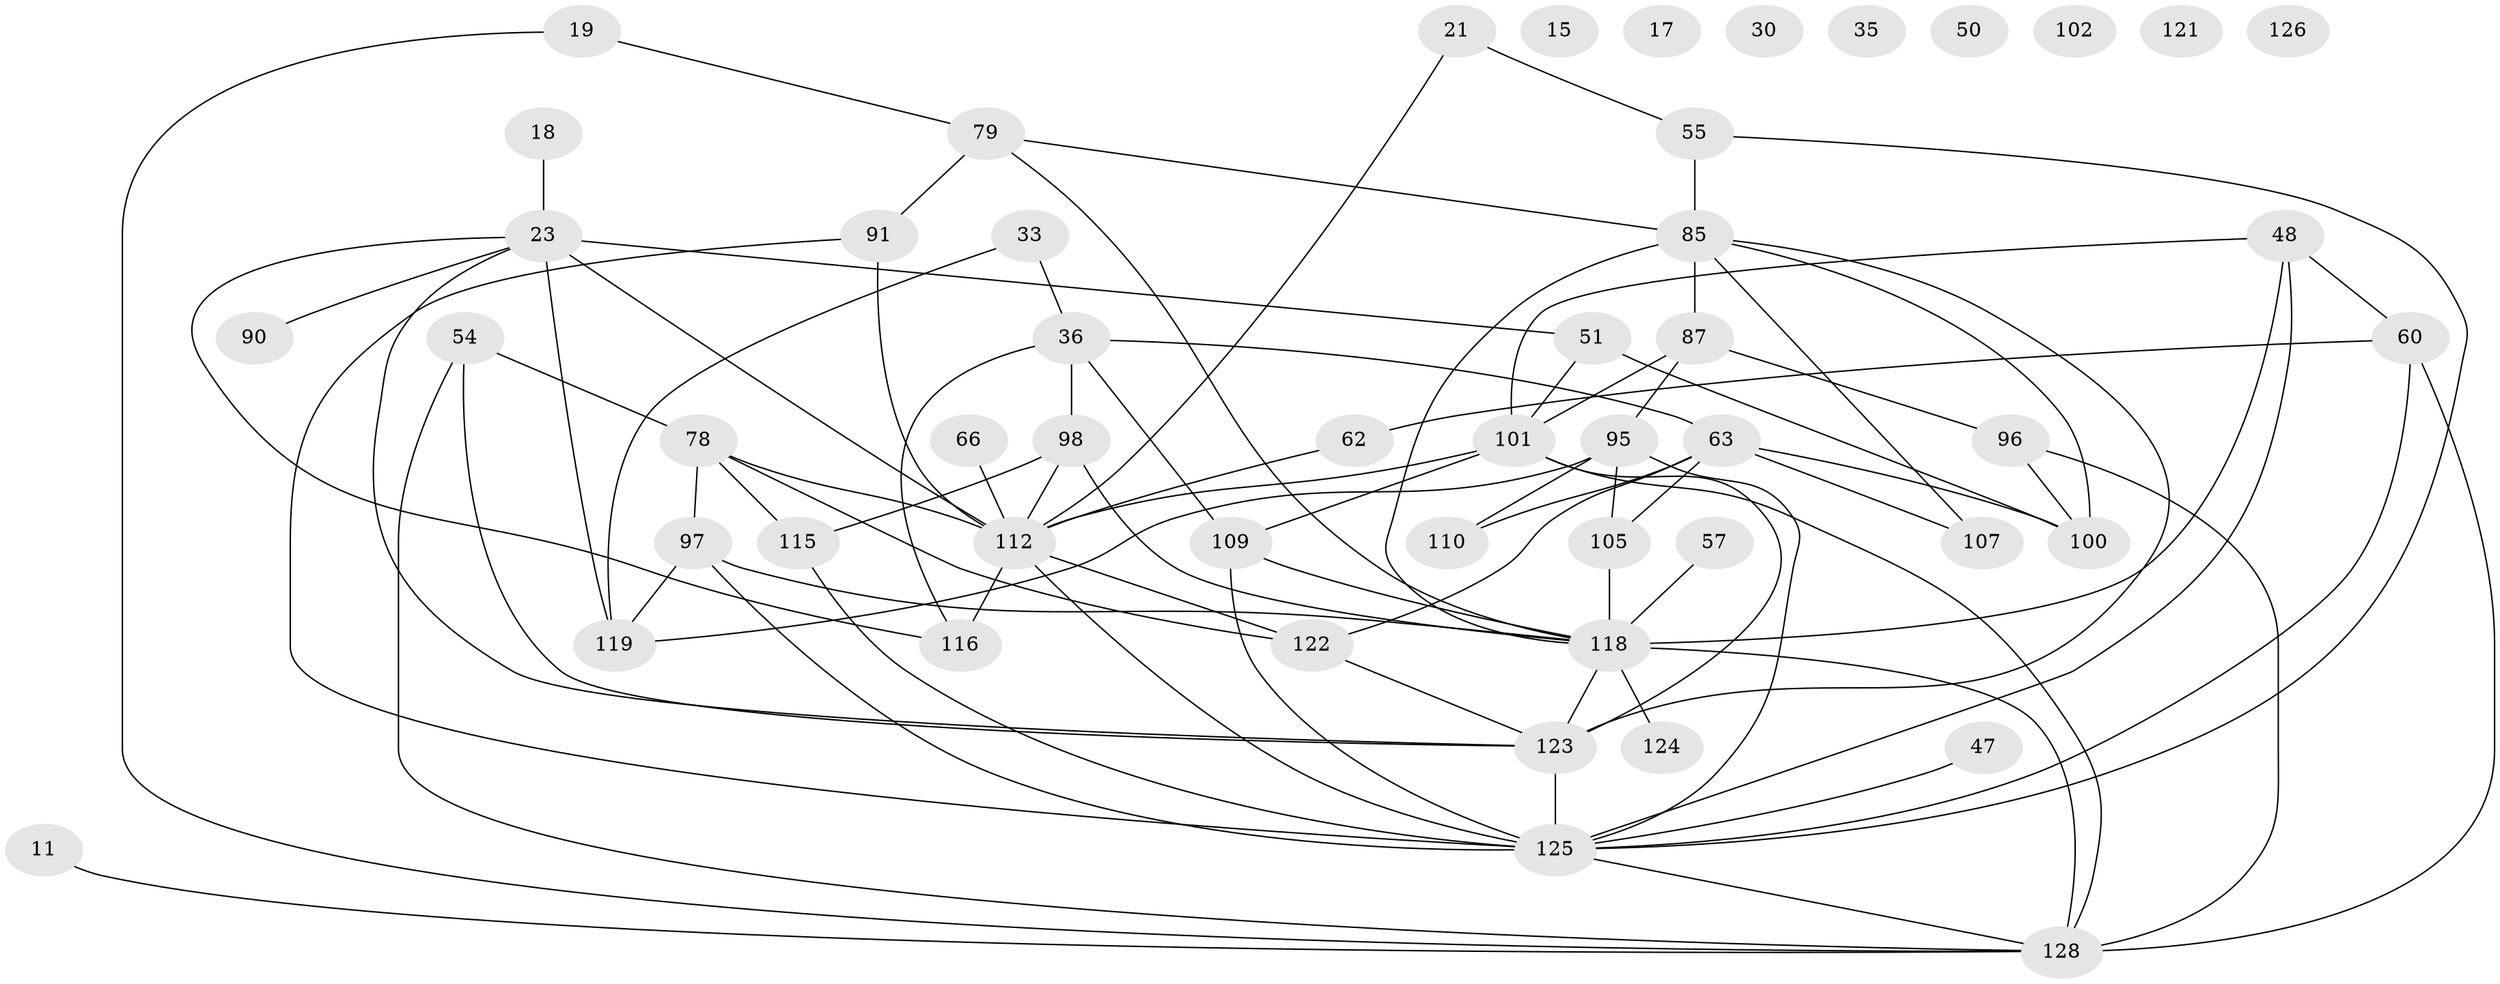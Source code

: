 // original degree distribution, {3: 0.28125, 6: 0.0859375, 2: 0.2109375, 1: 0.125, 4: 0.125, 5: 0.109375, 0: 0.0625}
// Generated by graph-tools (version 1.1) at 2025/43/03/04/25 21:43:27]
// undirected, 51 vertices, 87 edges
graph export_dot {
graph [start="1"]
  node [color=gray90,style=filled];
  11;
  15;
  17;
  18;
  19;
  21;
  23 [super="+16"];
  30;
  33;
  35;
  36;
  47;
  48 [super="+39"];
  50;
  51 [super="+32"];
  54;
  55;
  57;
  60 [super="+22"];
  62;
  63 [super="+24"];
  66;
  78 [super="+12"];
  79;
  85 [super="+65"];
  87 [super="+45"];
  90;
  91 [super="+70"];
  95 [super="+29"];
  96 [super="+76"];
  97 [super="+3"];
  98 [super="+40"];
  100 [super="+99"];
  101 [super="+20+89+93"];
  102;
  105 [super="+7"];
  107 [super="+72"];
  109 [super="+92+67"];
  110 [super="+77"];
  112 [super="+86+103+106"];
  115 [super="+80+71+108"];
  116 [super="+41+94"];
  118 [super="+114+117+113"];
  119;
  121;
  122 [super="+46+120+83+26"];
  123 [super="+49+84"];
  124 [super="+4+5"];
  125 [super="+37+111+44"];
  126;
  128 [super="+25+127"];
  11 -- 128;
  18 -- 23;
  19 -- 79;
  19 -- 128;
  21 -- 55;
  21 -- 112;
  23 -- 51;
  23 -- 90;
  23 -- 119 [weight=2];
  23 -- 112;
  23 -- 116;
  23 -- 123;
  33 -- 36;
  33 -- 119;
  36 -- 98 [weight=2];
  36 -- 116;
  36 -- 63;
  36 -- 109;
  47 -- 125;
  48 -- 60 [weight=2];
  48 -- 101 [weight=3];
  48 -- 125 [weight=2];
  48 -- 118;
  51 -- 100;
  51 -- 101;
  54 -- 78 [weight=2];
  54 -- 123 [weight=2];
  54 -- 128 [weight=2];
  55 -- 85 [weight=2];
  55 -- 125;
  57 -- 118;
  60 -- 62 [weight=2];
  60 -- 128;
  60 -- 125;
  62 -- 112;
  63 -- 110;
  63 -- 105;
  63 -- 100 [weight=2];
  63 -- 122;
  63 -- 107;
  66 -- 112;
  78 -- 97;
  78 -- 115;
  78 -- 122 [weight=2];
  78 -- 112;
  79 -- 85 [weight=2];
  79 -- 91 [weight=2];
  79 -- 118;
  85 -- 107;
  85 -- 87 [weight=2];
  85 -- 100;
  85 -- 123;
  85 -- 118;
  87 -- 96;
  87 -- 95;
  87 -- 101;
  91 -- 125;
  91 -- 112;
  95 -- 110;
  95 -- 105 [weight=2];
  95 -- 119;
  95 -- 125;
  96 -- 100;
  96 -- 128;
  97 -- 119;
  97 -- 125;
  97 -- 118;
  98 -- 115;
  98 -- 118;
  98 -- 112;
  101 -- 128 [weight=2];
  101 -- 112 [weight=3];
  101 -- 123;
  101 -- 109;
  105 -- 118 [weight=2];
  109 -- 125;
  109 -- 118;
  112 -- 122;
  112 -- 116 [weight=2];
  112 -- 125;
  115 -- 125;
  118 -- 123;
  118 -- 124;
  118 -- 128 [weight=2];
  122 -- 123;
  123 -- 125 [weight=3];
  125 -- 128;
}
